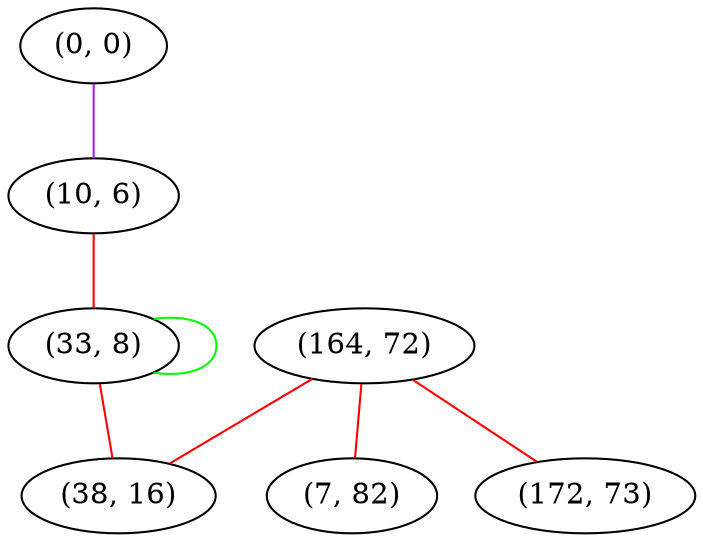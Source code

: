 graph "" {
"(0, 0)";
"(164, 72)";
"(10, 6)";
"(7, 82)";
"(33, 8)";
"(172, 73)";
"(38, 16)";
"(0, 0)" -- "(10, 6)"  [color=purple, key=0, weight=4];
"(164, 72)" -- "(172, 73)"  [color=red, key=0, weight=1];
"(164, 72)" -- "(38, 16)"  [color=red, key=0, weight=1];
"(164, 72)" -- "(7, 82)"  [color=red, key=0, weight=1];
"(10, 6)" -- "(33, 8)"  [color=red, key=0, weight=1];
"(33, 8)" -- "(33, 8)"  [color=green, key=0, weight=2];
"(33, 8)" -- "(38, 16)"  [color=red, key=0, weight=1];
}
